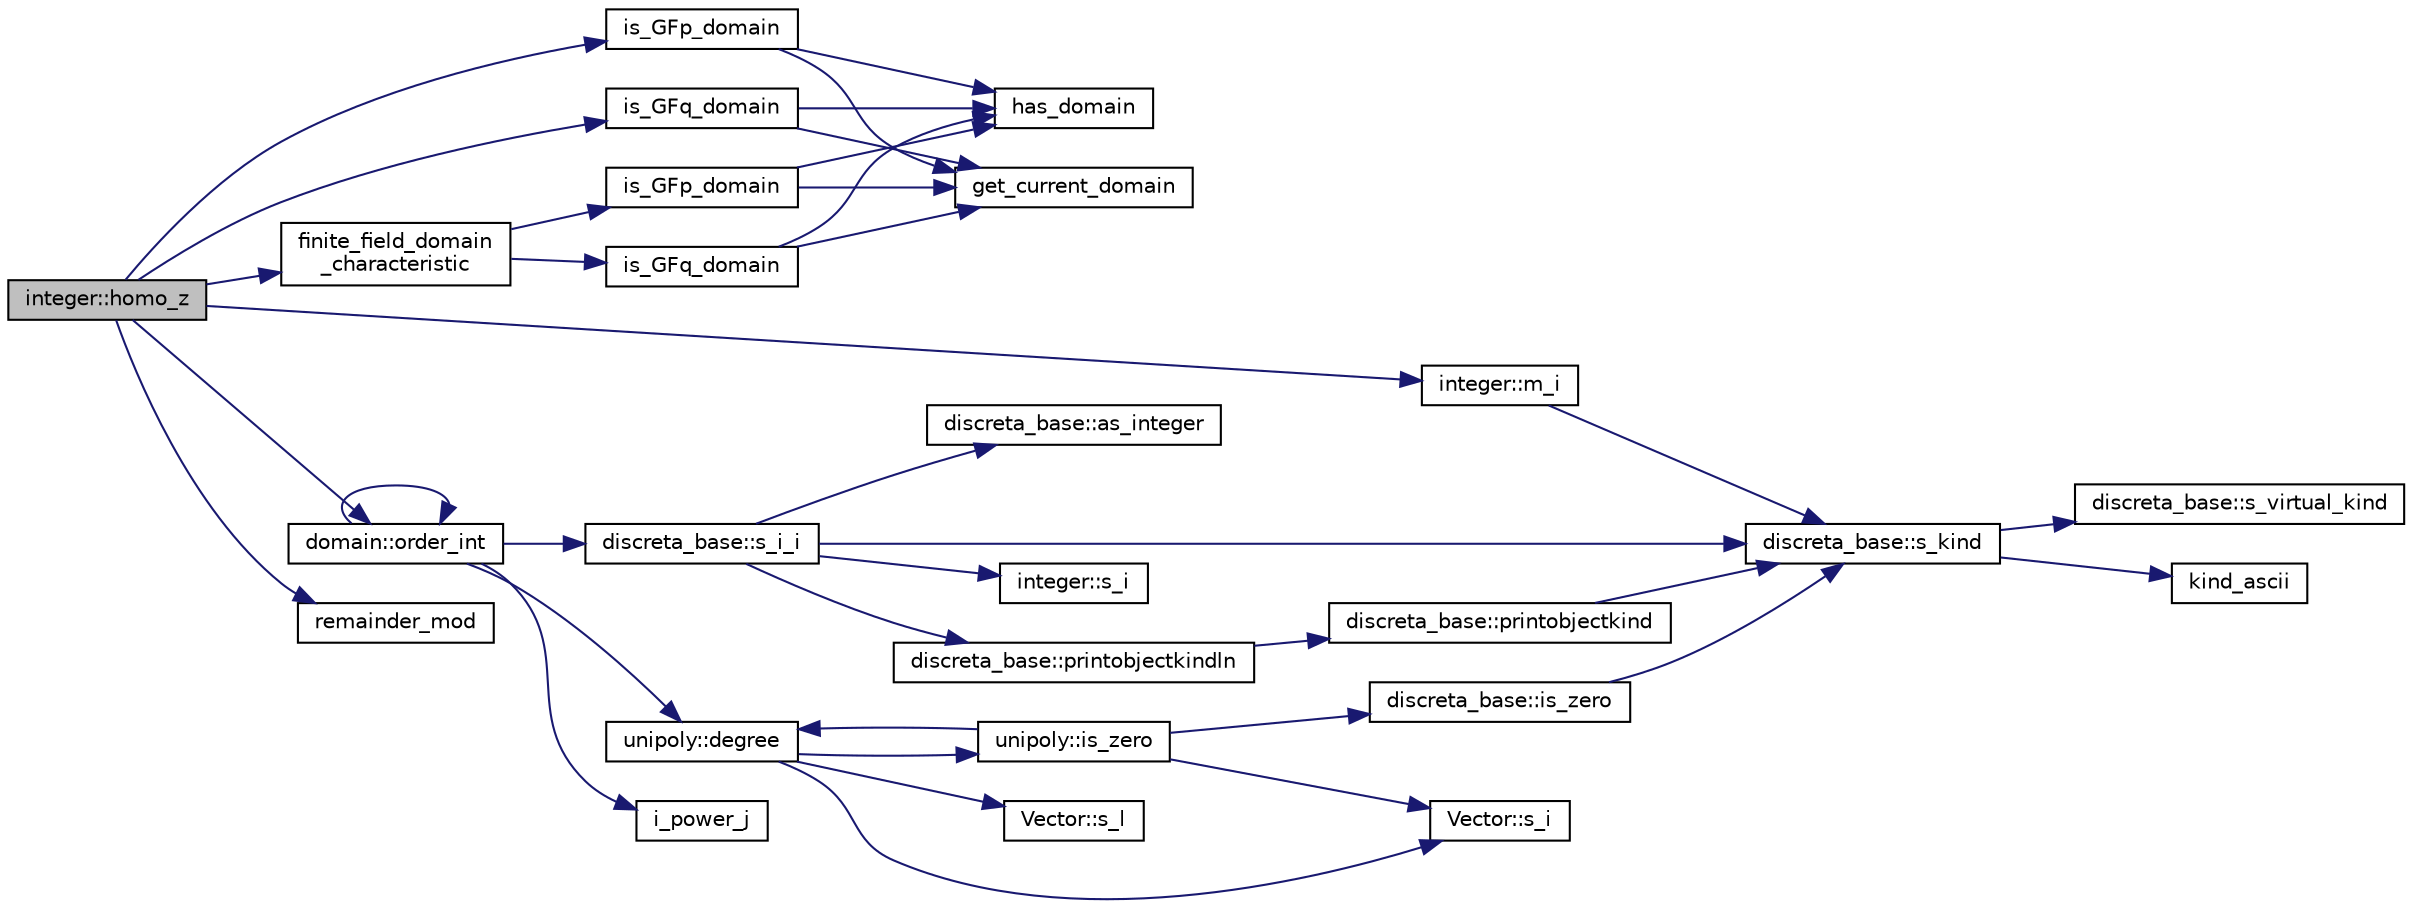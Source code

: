 digraph "integer::homo_z"
{
  edge [fontname="Helvetica",fontsize="10",labelfontname="Helvetica",labelfontsize="10"];
  node [fontname="Helvetica",fontsize="10",shape=record];
  rankdir="LR";
  Node645 [label="integer::homo_z",height=0.2,width=0.4,color="black", fillcolor="grey75", style="filled", fontcolor="black"];
  Node645 -> Node646 [color="midnightblue",fontsize="10",style="solid",fontname="Helvetica"];
  Node646 [label="is_GFp_domain",height=0.2,width=0.4,color="black", fillcolor="white", style="filled",URL="$d9/d60/discreta_8h.html#ab75527270302df466fc6f6e355775c13"];
  Node646 -> Node647 [color="midnightblue",fontsize="10",style="solid",fontname="Helvetica"];
  Node647 [label="has_domain",height=0.2,width=0.4,color="black", fillcolor="white", style="filled",URL="$db/d2f/domain_8_c.html#af7df1c554310c6214b2900bf6ca7ac81"];
  Node646 -> Node648 [color="midnightblue",fontsize="10",style="solid",fontname="Helvetica"];
  Node648 [label="get_current_domain",height=0.2,width=0.4,color="black", fillcolor="white", style="filled",URL="$db/d2f/domain_8_c.html#a80481fde3a59aaeeb648f8c5392269f7"];
  Node645 -> Node649 [color="midnightblue",fontsize="10",style="solid",fontname="Helvetica"];
  Node649 [label="integer::m_i",height=0.2,width=0.4,color="black", fillcolor="white", style="filled",URL="$d0/de5/classinteger.html#a869091f0a0f35f5354c8c4a70250e8a9"];
  Node649 -> Node650 [color="midnightblue",fontsize="10",style="solid",fontname="Helvetica"];
  Node650 [label="discreta_base::s_kind",height=0.2,width=0.4,color="black", fillcolor="white", style="filled",URL="$d7/d71/classdiscreta__base.html#a8a830025c74adbbc3362418a7c2ba157"];
  Node650 -> Node651 [color="midnightblue",fontsize="10",style="solid",fontname="Helvetica"];
  Node651 [label="discreta_base::s_virtual_kind",height=0.2,width=0.4,color="black", fillcolor="white", style="filled",URL="$d7/d71/classdiscreta__base.html#a52778a6d6943a468be083d0785d418fb"];
  Node650 -> Node652 [color="midnightblue",fontsize="10",style="solid",fontname="Helvetica"];
  Node652 [label="kind_ascii",height=0.2,width=0.4,color="black", fillcolor="white", style="filled",URL="$d9/d60/discreta_8h.html#ad0ce825a9f29bc6cec27e1b64cfe27bf"];
  Node645 -> Node653 [color="midnightblue",fontsize="10",style="solid",fontname="Helvetica"];
  Node653 [label="remainder_mod",height=0.2,width=0.4,color="black", fillcolor="white", style="filled",URL="$d9/d60/discreta_8h.html#ac52aeebf4f6b8dcb49f1d85f70f00e7d"];
  Node645 -> Node654 [color="midnightblue",fontsize="10",style="solid",fontname="Helvetica"];
  Node654 [label="domain::order_int",height=0.2,width=0.4,color="black", fillcolor="white", style="filled",URL="$de/d3b/classdomain.html#aa8dcedfd93e3a8db0069a08b9f0bfff7"];
  Node654 -> Node655 [color="midnightblue",fontsize="10",style="solid",fontname="Helvetica"];
  Node655 [label="discreta_base::s_i_i",height=0.2,width=0.4,color="black", fillcolor="white", style="filled",URL="$d7/d71/classdiscreta__base.html#aadb92c01fbe69b3034b0214b33fbc735"];
  Node655 -> Node650 [color="midnightblue",fontsize="10",style="solid",fontname="Helvetica"];
  Node655 -> Node656 [color="midnightblue",fontsize="10",style="solid",fontname="Helvetica"];
  Node656 [label="discreta_base::printobjectkindln",height=0.2,width=0.4,color="black", fillcolor="white", style="filled",URL="$d7/d71/classdiscreta__base.html#a677ccc8f392ebedde05e453f8cf59559"];
  Node656 -> Node657 [color="midnightblue",fontsize="10",style="solid",fontname="Helvetica"];
  Node657 [label="discreta_base::printobjectkind",height=0.2,width=0.4,color="black", fillcolor="white", style="filled",URL="$d7/d71/classdiscreta__base.html#aa75a1314aa706909b029664944904231"];
  Node657 -> Node650 [color="midnightblue",fontsize="10",style="solid",fontname="Helvetica"];
  Node655 -> Node658 [color="midnightblue",fontsize="10",style="solid",fontname="Helvetica"];
  Node658 [label="discreta_base::as_integer",height=0.2,width=0.4,color="black", fillcolor="white", style="filled",URL="$d7/d71/classdiscreta__base.html#a00d7691eaf874fd283d942692fe8dd26"];
  Node655 -> Node659 [color="midnightblue",fontsize="10",style="solid",fontname="Helvetica"];
  Node659 [label="integer::s_i",height=0.2,width=0.4,color="black", fillcolor="white", style="filled",URL="$d0/de5/classinteger.html#adf28e9f94d4c844adaa950deeb80b904"];
  Node654 -> Node654 [color="midnightblue",fontsize="10",style="solid",fontname="Helvetica"];
  Node654 -> Node660 [color="midnightblue",fontsize="10",style="solid",fontname="Helvetica"];
  Node660 [label="unipoly::degree",height=0.2,width=0.4,color="black", fillcolor="white", style="filled",URL="$d1/d89/classunipoly.html#ab2b9692ea17ce32c0c8f2cc246517e37"];
  Node660 -> Node661 [color="midnightblue",fontsize="10",style="solid",fontname="Helvetica"];
  Node661 [label="Vector::s_l",height=0.2,width=0.4,color="black", fillcolor="white", style="filled",URL="$d5/db2/class_vector.html#ad2dc082288f858d22a528832289e0704"];
  Node660 -> Node662 [color="midnightblue",fontsize="10",style="solid",fontname="Helvetica"];
  Node662 [label="Vector::s_i",height=0.2,width=0.4,color="black", fillcolor="white", style="filled",URL="$d5/db2/class_vector.html#a1c4fe1752523df8119f70dd550244871"];
  Node660 -> Node663 [color="midnightblue",fontsize="10",style="solid",fontname="Helvetica"];
  Node663 [label="unipoly::is_zero",height=0.2,width=0.4,color="black", fillcolor="white", style="filled",URL="$d1/d89/classunipoly.html#a7bff4146466929655bf2bcfd42c682cf"];
  Node663 -> Node660 [color="midnightblue",fontsize="10",style="solid",fontname="Helvetica"];
  Node663 -> Node662 [color="midnightblue",fontsize="10",style="solid",fontname="Helvetica"];
  Node663 -> Node664 [color="midnightblue",fontsize="10",style="solid",fontname="Helvetica"];
  Node664 [label="discreta_base::is_zero",height=0.2,width=0.4,color="black", fillcolor="white", style="filled",URL="$d7/d71/classdiscreta__base.html#ac75f6bdc1ba1b406e26cf921adfd9864"];
  Node664 -> Node650 [color="midnightblue",fontsize="10",style="solid",fontname="Helvetica"];
  Node654 -> Node665 [color="midnightblue",fontsize="10",style="solid",fontname="Helvetica"];
  Node665 [label="i_power_j",height=0.2,width=0.4,color="black", fillcolor="white", style="filled",URL="$de/dc5/algebra__and__number__theory_8h.html#a39b321523e8957d701618bb5cac542b5"];
  Node645 -> Node666 [color="midnightblue",fontsize="10",style="solid",fontname="Helvetica"];
  Node666 [label="is_GFq_domain",height=0.2,width=0.4,color="black", fillcolor="white", style="filled",URL="$d9/d60/discreta_8h.html#af695b4599bda7a0400772172c9eeff64"];
  Node666 -> Node647 [color="midnightblue",fontsize="10",style="solid",fontname="Helvetica"];
  Node666 -> Node648 [color="midnightblue",fontsize="10",style="solid",fontname="Helvetica"];
  Node645 -> Node667 [color="midnightblue",fontsize="10",style="solid",fontname="Helvetica"];
  Node667 [label="finite_field_domain\l_characteristic",height=0.2,width=0.4,color="black", fillcolor="white", style="filled",URL="$d9/d60/discreta_8h.html#aa297182dc4e7a937102162ef666e23df"];
  Node667 -> Node668 [color="midnightblue",fontsize="10",style="solid",fontname="Helvetica"];
  Node668 [label="is_GFp_domain",height=0.2,width=0.4,color="black", fillcolor="white", style="filled",URL="$db/d2f/domain_8_c.html#ab75527270302df466fc6f6e355775c13"];
  Node668 -> Node647 [color="midnightblue",fontsize="10",style="solid",fontname="Helvetica"];
  Node668 -> Node648 [color="midnightblue",fontsize="10",style="solid",fontname="Helvetica"];
  Node667 -> Node669 [color="midnightblue",fontsize="10",style="solid",fontname="Helvetica"];
  Node669 [label="is_GFq_domain",height=0.2,width=0.4,color="black", fillcolor="white", style="filled",URL="$db/d2f/domain_8_c.html#af695b4599bda7a0400772172c9eeff64"];
  Node669 -> Node647 [color="midnightblue",fontsize="10",style="solid",fontname="Helvetica"];
  Node669 -> Node648 [color="midnightblue",fontsize="10",style="solid",fontname="Helvetica"];
}

